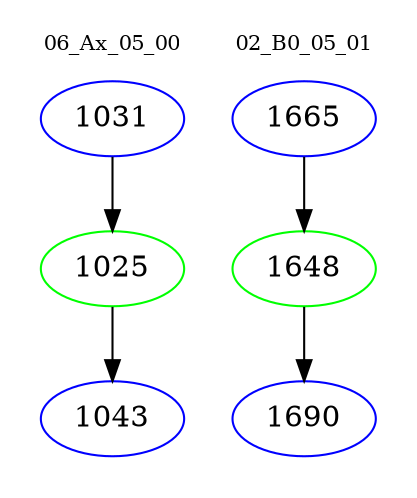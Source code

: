 digraph{
subgraph cluster_0 {
color = white
label = "06_Ax_05_00";
fontsize=10;
T0_1031 [label="1031", color="blue"]
T0_1031 -> T0_1025 [color="black"]
T0_1025 [label="1025", color="green"]
T0_1025 -> T0_1043 [color="black"]
T0_1043 [label="1043", color="blue"]
}
subgraph cluster_1 {
color = white
label = "02_B0_05_01";
fontsize=10;
T1_1665 [label="1665", color="blue"]
T1_1665 -> T1_1648 [color="black"]
T1_1648 [label="1648", color="green"]
T1_1648 -> T1_1690 [color="black"]
T1_1690 [label="1690", color="blue"]
}
}
